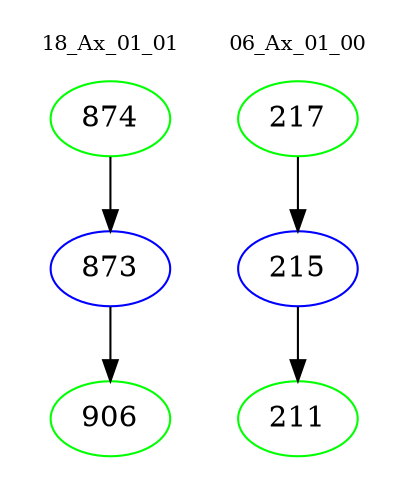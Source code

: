 digraph{
subgraph cluster_0 {
color = white
label = "18_Ax_01_01";
fontsize=10;
T0_874 [label="874", color="green"]
T0_874 -> T0_873 [color="black"]
T0_873 [label="873", color="blue"]
T0_873 -> T0_906 [color="black"]
T0_906 [label="906", color="green"]
}
subgraph cluster_1 {
color = white
label = "06_Ax_01_00";
fontsize=10;
T1_217 [label="217", color="green"]
T1_217 -> T1_215 [color="black"]
T1_215 [label="215", color="blue"]
T1_215 -> T1_211 [color="black"]
T1_211 [label="211", color="green"]
}
}

